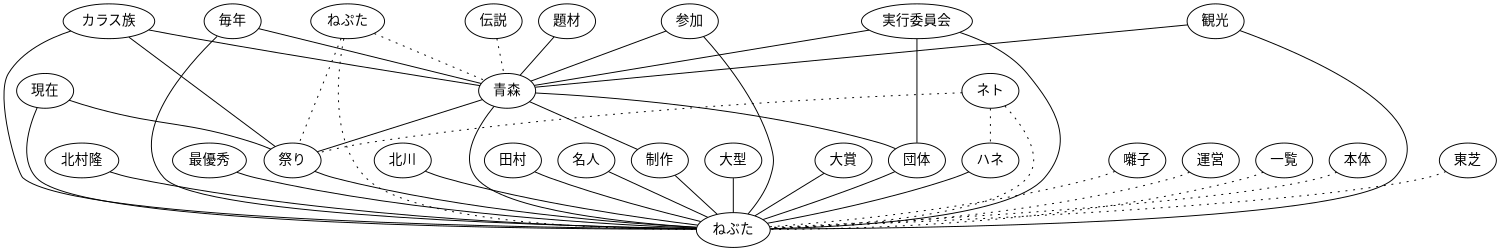 graph keygraph {
graph [size="10,10"]
現在--祭り
北村隆--ねぶた
題材--青森
最優秀--ねぶた
カラス族--祭り
毎年--ねぶた
北川--ねぶた
参加--青森
田村--ねぶた
毎年--青森
名人--ねぶた
青森--制作
大型--ねぶた
カラス族--青森
ハネ--ねぶた
大賞--ねぶた
実行委員会--団体
現在--ねぶた
カラス族--ねぶた
観光--青森
参加--ねぶた
観光--ねぶた
青森--祭り
実行委員会--青森
実行委員会--ねぶた
青森--団体
祭り--ねぶた
団体--ねぶた
制作--ねぶた
青森--ねぶた
ネト--祭り[style="dotted"]
囃子--ねぶた[style="dotted"]
運営--ねぶた[style="dotted"]
一覧--ねぶた[style="dotted"]
本体--ねぶた[style="dotted"]
ねぷた--祭り[style="dotted"]
伝説--青森[style="dotted"]
ネト--ハネ[style="dotted"]
東芝--ねぶた[style="dotted"]
ネト--ねぶた[style="dotted"]
ねぷた--青森[style="dotted"]
ねぷた--ねぶた[style="dotted"]
}